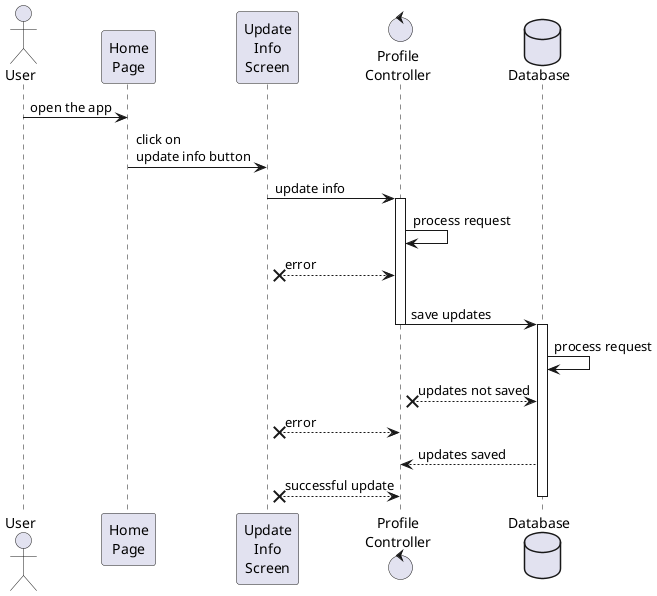 @startuml updateUserInfo

actor User
participant "Home\nPage" as homePage 
participant "Update\nInfo\nScreen" as updateScreen
control "Profile\nController" as profileController
database Database as db

User -> homePage : open the app
homePage -> updateScreen : click on\nupdate info button
updateScreen -> profileController : update info

activate profileController
profileController -> profileController : process request
updateScreen x-- profileController : error
profileController -> db : \n save updates
deactivate profileController

activate db
db -> db : process request
profileController x-- db : updates not saved
updateScreen x-- profileController : error
profileController <-- db : updates saved
updateScreen x-- profileController : successful update
deactivate db


@enduml
